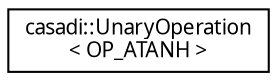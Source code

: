 digraph "Graphical Class Hierarchy"
{
  edge [fontname="FreeSans.ttf",fontsize="10",labelfontname="FreeSans.ttf",labelfontsize="10"];
  node [fontname="FreeSans.ttf",fontsize="10",shape=record];
  rankdir="LR";
  Node1 [label="casadi::UnaryOperation\l\< OP_ATANH \>",height=0.2,width=0.4,color="black", fillcolor="white", style="filled",URL="$d3/df1/structcasadi_1_1UnaryOperation_3_01OP__ATANH_01_4.html",tooltip="Inverse hyperbolic tangent. "];
}
